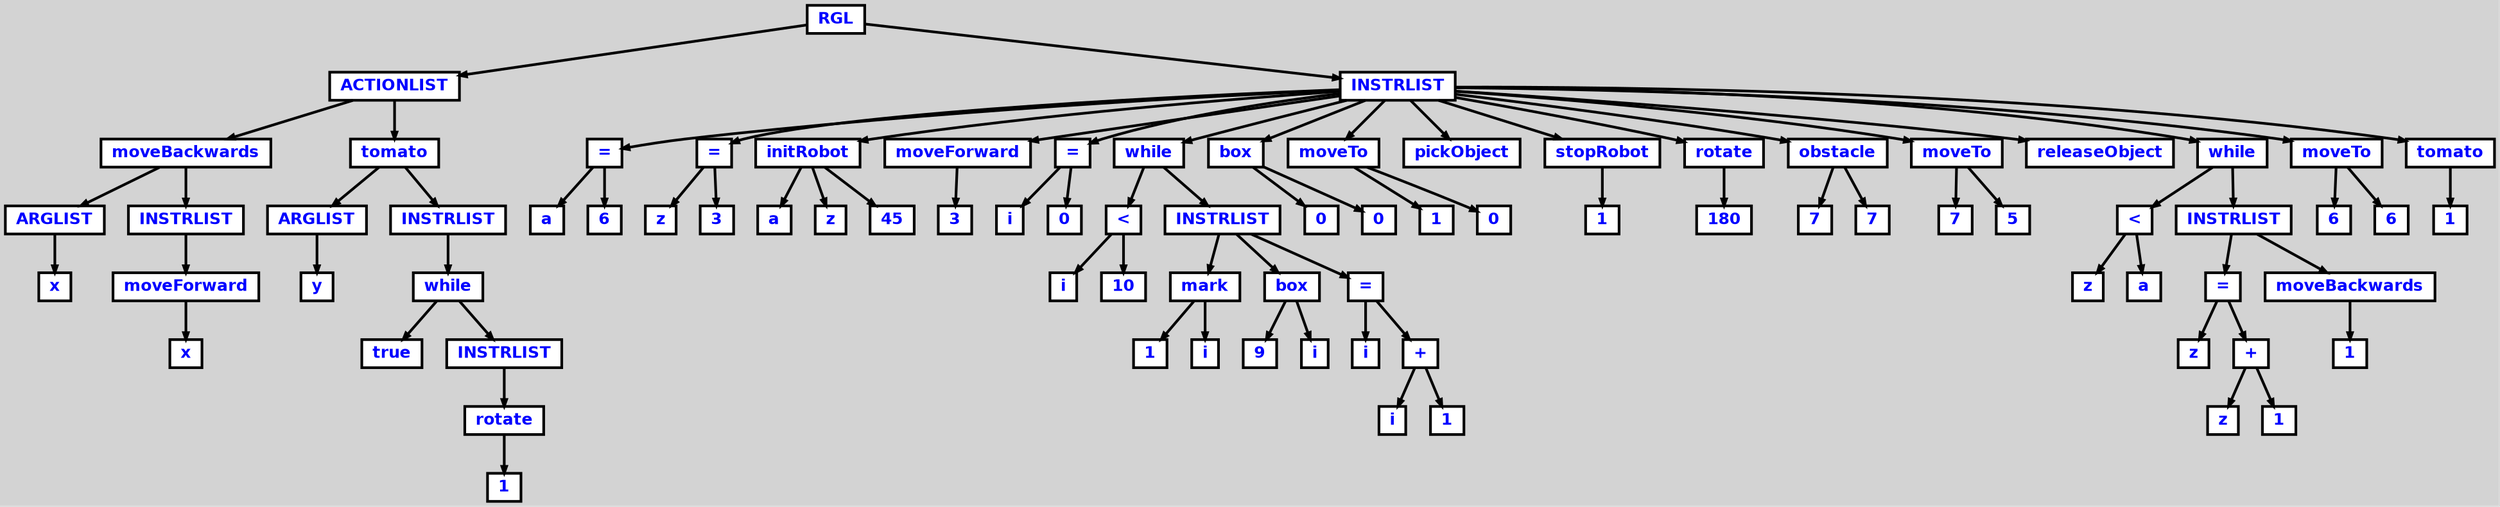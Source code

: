 digraph {

	ordering=out;
	ranksep=.4;
	bgcolor="lightgrey"; node [shape=box, fixedsize=false, fontsize=12, fontname="Helvetica-bold", fontcolor="blue"
		width=.25, height=.25, color="black", fillcolor="white", style="filled, solid, bold"];
	edge [arrowsize=.5, color="black", style="bold"]

  n0 [label="RGL"];
  n1 [label="ACTIONLIST"];
  n1 [label="ACTIONLIST"];
  n2 [label="moveBackwards"];
  n2 [label="moveBackwards"];
  n3 [label="ARGLIST"];
  n3 [label="ARGLIST"];
  n4 [label="x"];
  n5 [label="INSTRLIST"];
  n5 [label="INSTRLIST"];
  n6 [label="moveForward"];
  n6 [label="moveForward"];
  n7 [label="x"];
  n8 [label="tomato"];
  n8 [label="tomato"];
  n9 [label="ARGLIST"];
  n9 [label="ARGLIST"];
  n10 [label="y"];
  n11 [label="INSTRLIST"];
  n11 [label="INSTRLIST"];
  n12 [label="while"];
  n12 [label="while"];
  n13 [label="true"];
  n14 [label="INSTRLIST"];
  n14 [label="INSTRLIST"];
  n15 [label="rotate"];
  n15 [label="rotate"];
  n16 [label="1"];
  n17 [label="INSTRLIST"];
  n17 [label="INSTRLIST"];
  n18 [label="="];
  n18 [label="="];
  n19 [label="a"];
  n20 [label="6"];
  n21 [label="="];
  n21 [label="="];
  n22 [label="z"];
  n23 [label="3"];
  n24 [label="initRobot"];
  n24 [label="initRobot"];
  n25 [label="a"];
  n26 [label="z"];
  n27 [label="45"];
  n28 [label="moveForward"];
  n28 [label="moveForward"];
  n29 [label="3"];
  n30 [label="="];
  n30 [label="="];
  n31 [label="i"];
  n32 [label="0"];
  n33 [label="while"];
  n33 [label="while"];
  n34 [label="<"];
  n34 [label="<"];
  n35 [label="i"];
  n36 [label="10"];
  n37 [label="INSTRLIST"];
  n37 [label="INSTRLIST"];
  n38 [label="mark"];
  n38 [label="mark"];
  n39 [label="1"];
  n40 [label="i"];
  n41 [label="box"];
  n41 [label="box"];
  n42 [label="9"];
  n43 [label="i"];
  n44 [label="="];
  n44 [label="="];
  n45 [label="i"];
  n46 [label="+"];
  n46 [label="+"];
  n47 [label="i"];
  n48 [label="1"];
  n49 [label="box"];
  n49 [label="box"];
  n50 [label="0"];
  n51 [label="0"];
  n52 [label="moveTo"];
  n52 [label="moveTo"];
  n53 [label="1"];
  n54 [label="0"];
  n55 [label="pickObject"];
  n56 [label="stopRobot"];
  n56 [label="stopRobot"];
  n57 [label="1"];
  n58 [label="rotate"];
  n58 [label="rotate"];
  n59 [label="180"];
  n60 [label="obstacle"];
  n60 [label="obstacle"];
  n61 [label="7"];
  n62 [label="7"];
  n63 [label="moveTo"];
  n63 [label="moveTo"];
  n64 [label="7"];
  n65 [label="5"];
  n66 [label="releaseObject"];
  n67 [label="while"];
  n67 [label="while"];
  n68 [label="<"];
  n68 [label="<"];
  n69 [label="z"];
  n70 [label="a"];
  n71 [label="INSTRLIST"];
  n71 [label="INSTRLIST"];
  n72 [label="="];
  n72 [label="="];
  n73 [label="z"];
  n74 [label="+"];
  n74 [label="+"];
  n75 [label="z"];
  n76 [label="1"];
  n77 [label="moveBackwards"];
  n77 [label="moveBackwards"];
  n78 [label="1"];
  n79 [label="moveTo"];
  n79 [label="moveTo"];
  n80 [label="6"];
  n81 [label="6"];
  n82 [label="tomato"];
  n82 [label="tomato"];
  n83 [label="1"];

  n0 -> n1 // "RGL" -> "ACTIONLIST"
  n1 -> n2 // "ACTIONLIST" -> "moveBackwards"
  n2 -> n3 // "moveBackwards" -> "ARGLIST"
  n3 -> n4 // "ARGLIST" -> "x"
  n2 -> n5 // "moveBackwards" -> "INSTRLIST"
  n5 -> n6 // "INSTRLIST" -> "moveForward"
  n6 -> n7 // "moveForward" -> "x"
  n1 -> n8 // "ACTIONLIST" -> "tomato"
  n8 -> n9 // "tomato" -> "ARGLIST"
  n9 -> n10 // "ARGLIST" -> "y"
  n8 -> n11 // "tomato" -> "INSTRLIST"
  n11 -> n12 // "INSTRLIST" -> "while"
  n12 -> n13 // "while" -> "true"
  n12 -> n14 // "while" -> "INSTRLIST"
  n14 -> n15 // "INSTRLIST" -> "rotate"
  n15 -> n16 // "rotate" -> "1"
  n0 -> n17 // "RGL" -> "INSTRLIST"
  n17 -> n18 // "INSTRLIST" -> "="
  n18 -> n19 // "=" -> "a"
  n18 -> n20 // "=" -> "6"
  n17 -> n21 // "INSTRLIST" -> "="
  n21 -> n22 // "=" -> "z"
  n21 -> n23 // "=" -> "3"
  n17 -> n24 // "INSTRLIST" -> "initRobot"
  n24 -> n25 // "initRobot" -> "a"
  n24 -> n26 // "initRobot" -> "z"
  n24 -> n27 // "initRobot" -> "45"
  n17 -> n28 // "INSTRLIST" -> "moveForward"
  n28 -> n29 // "moveForward" -> "3"
  n17 -> n30 // "INSTRLIST" -> "="
  n30 -> n31 // "=" -> "i"
  n30 -> n32 // "=" -> "0"
  n17 -> n33 // "INSTRLIST" -> "while"
  n33 -> n34 // "while" -> "<"
  n34 -> n35 // "<" -> "i"
  n34 -> n36 // "<" -> "10"
  n33 -> n37 // "while" -> "INSTRLIST"
  n37 -> n38 // "INSTRLIST" -> "mark"
  n38 -> n39 // "mark" -> "1"
  n38 -> n40 // "mark" -> "i"
  n37 -> n41 // "INSTRLIST" -> "box"
  n41 -> n42 // "box" -> "9"
  n41 -> n43 // "box" -> "i"
  n37 -> n44 // "INSTRLIST" -> "="
  n44 -> n45 // "=" -> "i"
  n44 -> n46 // "=" -> "+"
  n46 -> n47 // "+" -> "i"
  n46 -> n48 // "+" -> "1"
  n17 -> n49 // "INSTRLIST" -> "box"
  n49 -> n50 // "box" -> "0"
  n49 -> n51 // "box" -> "0"
  n17 -> n52 // "INSTRLIST" -> "moveTo"
  n52 -> n53 // "moveTo" -> "1"
  n52 -> n54 // "moveTo" -> "0"
  n17 -> n55 // "INSTRLIST" -> "pickObject"
  n17 -> n56 // "INSTRLIST" -> "stopRobot"
  n56 -> n57 // "stopRobot" -> "1"
  n17 -> n58 // "INSTRLIST" -> "rotate"
  n58 -> n59 // "rotate" -> "180"
  n17 -> n60 // "INSTRLIST" -> "obstacle"
  n60 -> n61 // "obstacle" -> "7"
  n60 -> n62 // "obstacle" -> "7"
  n17 -> n63 // "INSTRLIST" -> "moveTo"
  n63 -> n64 // "moveTo" -> "7"
  n63 -> n65 // "moveTo" -> "5"
  n17 -> n66 // "INSTRLIST" -> "releaseObject"
  n17 -> n67 // "INSTRLIST" -> "while"
  n67 -> n68 // "while" -> "<"
  n68 -> n69 // "<" -> "z"
  n68 -> n70 // "<" -> "a"
  n67 -> n71 // "while" -> "INSTRLIST"
  n71 -> n72 // "INSTRLIST" -> "="
  n72 -> n73 // "=" -> "z"
  n72 -> n74 // "=" -> "+"
  n74 -> n75 // "+" -> "z"
  n74 -> n76 // "+" -> "1"
  n71 -> n77 // "INSTRLIST" -> "moveBackwards"
  n77 -> n78 // "moveBackwards" -> "1"
  n17 -> n79 // "INSTRLIST" -> "moveTo"
  n79 -> n80 // "moveTo" -> "6"
  n79 -> n81 // "moveTo" -> "6"
  n17 -> n82 // "INSTRLIST" -> "tomato"
  n82 -> n83 // "tomato" -> "1"

}
